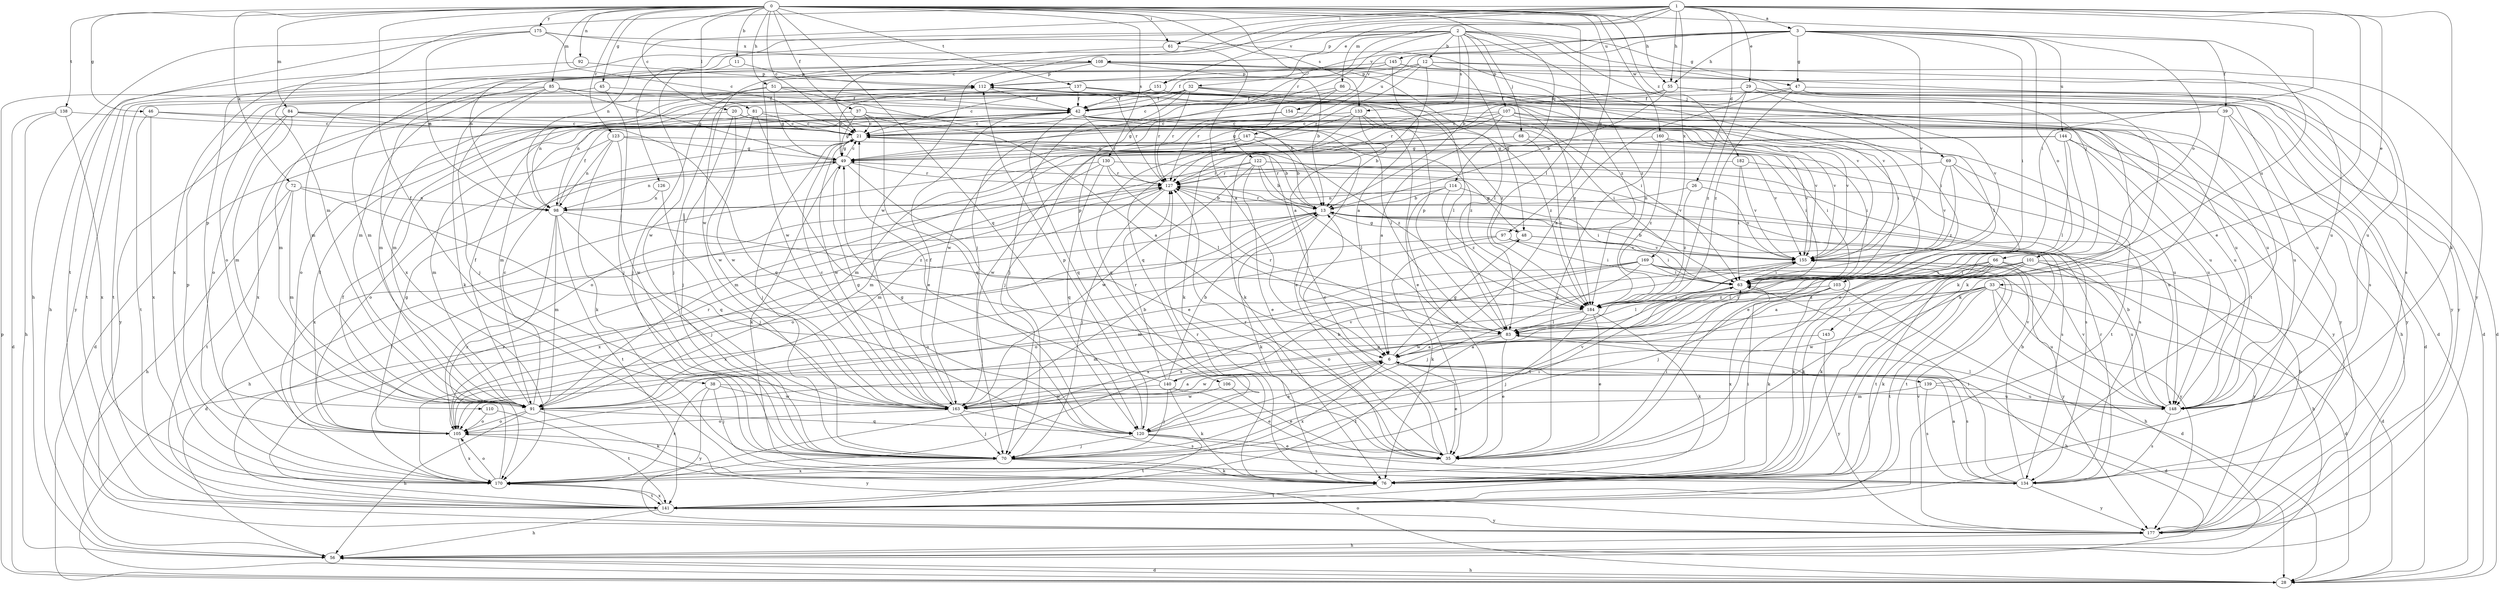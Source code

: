 strict digraph  {
0;
1;
2;
3;
6;
11;
12;
13;
20;
21;
26;
28;
29;
32;
33;
35;
37;
38;
39;
42;
45;
46;
47;
48;
49;
51;
55;
56;
61;
63;
66;
68;
69;
70;
72;
76;
81;
83;
84;
85;
86;
91;
92;
97;
98;
101;
103;
105;
106;
107;
108;
110;
112;
114;
120;
122;
123;
126;
127;
130;
133;
134;
137;
138;
139;
140;
141;
143;
144;
145;
147;
148;
151;
154;
155;
160;
163;
169;
170;
175;
177;
182;
184;
0 -> 11  [label=b];
0 -> 20  [label=c];
0 -> 21  [label=c];
0 -> 37  [label=f];
0 -> 38  [label=f];
0 -> 45  [label=g];
0 -> 46  [label=g];
0 -> 51  [label=h];
0 -> 55  [label=h];
0 -> 61  [label=i];
0 -> 72  [label=k];
0 -> 81  [label=l];
0 -> 83  [label=l];
0 -> 84  [label=m];
0 -> 85  [label=m];
0 -> 92  [label=n];
0 -> 97  [label=n];
0 -> 114  [label=q];
0 -> 120  [label=q];
0 -> 122  [label=r];
0 -> 123  [label=r];
0 -> 130  [label=s];
0 -> 133  [label=s];
0 -> 137  [label=t];
0 -> 138  [label=t];
0 -> 143  [label=u];
0 -> 160  [label=w];
0 -> 175  [label=y];
0 -> 182  [label=z];
1 -> 3  [label=a];
1 -> 21  [label=c];
1 -> 26  [label=d];
1 -> 29  [label=e];
1 -> 32  [label=e];
1 -> 33  [label=e];
1 -> 35  [label=e];
1 -> 55  [label=h];
1 -> 61  [label=i];
1 -> 63  [label=i];
1 -> 76  [label=k];
1 -> 86  [label=m];
1 -> 91  [label=m];
1 -> 98  [label=n];
1 -> 151  [label=v];
1 -> 163  [label=w];
1 -> 169  [label=x];
2 -> 12  [label=b];
2 -> 13  [label=b];
2 -> 47  [label=g];
2 -> 66  [label=j];
2 -> 68  [label=j];
2 -> 69  [label=j];
2 -> 70  [label=j];
2 -> 98  [label=n];
2 -> 106  [label=p];
2 -> 107  [label=p];
2 -> 108  [label=p];
2 -> 110  [label=p];
2 -> 126  [label=r];
2 -> 133  [label=s];
2 -> 184  [label=z];
3 -> 39  [label=f];
3 -> 47  [label=g];
3 -> 55  [label=h];
3 -> 63  [label=i];
3 -> 101  [label=o];
3 -> 103  [label=o];
3 -> 144  [label=u];
3 -> 145  [label=u];
3 -> 147  [label=u];
3 -> 151  [label=v];
3 -> 154  [label=v];
3 -> 155  [label=v];
6 -> 28  [label=d];
6 -> 35  [label=e];
6 -> 48  [label=g];
6 -> 134  [label=s];
6 -> 139  [label=t];
6 -> 140  [label=t];
6 -> 163  [label=w];
6 -> 170  [label=x];
11 -> 112  [label=p];
11 -> 163  [label=w];
12 -> 6  [label=a];
12 -> 42  [label=f];
12 -> 48  [label=g];
12 -> 91  [label=m];
12 -> 112  [label=p];
12 -> 127  [label=r];
12 -> 134  [label=s];
12 -> 148  [label=u];
13 -> 48  [label=g];
13 -> 56  [label=h];
13 -> 76  [label=k];
13 -> 105  [label=o];
13 -> 127  [label=r];
13 -> 170  [label=x];
20 -> 21  [label=c];
20 -> 35  [label=e];
20 -> 70  [label=j];
20 -> 155  [label=v];
20 -> 163  [label=w];
20 -> 170  [label=x];
21 -> 49  [label=g];
21 -> 63  [label=i];
21 -> 70  [label=j];
21 -> 155  [label=v];
21 -> 163  [label=w];
21 -> 184  [label=z];
26 -> 98  [label=n];
26 -> 155  [label=v];
26 -> 184  [label=z];
28 -> 56  [label=h];
28 -> 105  [label=o];
28 -> 112  [label=p];
29 -> 42  [label=f];
29 -> 127  [label=r];
29 -> 155  [label=v];
29 -> 177  [label=y];
29 -> 184  [label=z];
32 -> 21  [label=c];
32 -> 42  [label=f];
32 -> 70  [label=j];
32 -> 83  [label=l];
32 -> 98  [label=n];
32 -> 105  [label=o];
32 -> 127  [label=r];
32 -> 141  [label=t];
32 -> 184  [label=z];
33 -> 28  [label=d];
33 -> 56  [label=h];
33 -> 76  [label=k];
33 -> 83  [label=l];
33 -> 105  [label=o];
33 -> 141  [label=t];
33 -> 148  [label=u];
33 -> 163  [label=w];
33 -> 184  [label=z];
35 -> 13  [label=b];
35 -> 21  [label=c];
35 -> 63  [label=i];
35 -> 127  [label=r];
37 -> 6  [label=a];
37 -> 21  [label=c];
37 -> 28  [label=d];
37 -> 49  [label=g];
37 -> 120  [label=q];
37 -> 155  [label=v];
38 -> 70  [label=j];
38 -> 148  [label=u];
38 -> 163  [label=w];
38 -> 170  [label=x];
38 -> 177  [label=y];
39 -> 21  [label=c];
39 -> 49  [label=g];
39 -> 76  [label=k];
39 -> 148  [label=u];
39 -> 177  [label=y];
42 -> 21  [label=c];
42 -> 56  [label=h];
42 -> 63  [label=i];
42 -> 83  [label=l];
42 -> 91  [label=m];
42 -> 120  [label=q];
42 -> 127  [label=r];
42 -> 155  [label=v];
45 -> 42  [label=f];
45 -> 70  [label=j];
45 -> 141  [label=t];
46 -> 21  [label=c];
46 -> 141  [label=t];
46 -> 148  [label=u];
46 -> 170  [label=x];
47 -> 6  [label=a];
47 -> 28  [label=d];
47 -> 42  [label=f];
47 -> 76  [label=k];
47 -> 177  [label=y];
47 -> 184  [label=z];
48 -> 49  [label=g];
48 -> 63  [label=i];
48 -> 76  [label=k];
48 -> 155  [label=v];
49 -> 21  [label=c];
49 -> 35  [label=e];
49 -> 76  [label=k];
49 -> 98  [label=n];
49 -> 105  [label=o];
49 -> 112  [label=p];
49 -> 127  [label=r];
51 -> 13  [label=b];
51 -> 42  [label=f];
51 -> 49  [label=g];
51 -> 63  [label=i];
51 -> 70  [label=j];
51 -> 91  [label=m];
55 -> 13  [label=b];
55 -> 28  [label=d];
55 -> 42  [label=f];
55 -> 120  [label=q];
55 -> 134  [label=s];
56 -> 28  [label=d];
61 -> 6  [label=a];
61 -> 163  [label=w];
63 -> 83  [label=l];
63 -> 184  [label=z];
66 -> 28  [label=d];
66 -> 63  [label=i];
66 -> 70  [label=j];
66 -> 76  [label=k];
66 -> 83  [label=l];
66 -> 141  [label=t];
66 -> 170  [label=x];
66 -> 177  [label=y];
68 -> 49  [label=g];
68 -> 63  [label=i];
68 -> 105  [label=o];
68 -> 184  [label=z];
69 -> 35  [label=e];
69 -> 127  [label=r];
69 -> 141  [label=t];
69 -> 155  [label=v];
69 -> 184  [label=z];
70 -> 63  [label=i];
70 -> 76  [label=k];
70 -> 134  [label=s];
70 -> 170  [label=x];
72 -> 56  [label=h];
72 -> 91  [label=m];
72 -> 98  [label=n];
72 -> 120  [label=q];
72 -> 141  [label=t];
76 -> 63  [label=i];
76 -> 127  [label=r];
76 -> 141  [label=t];
81 -> 21  [label=c];
81 -> 35  [label=e];
81 -> 63  [label=i];
81 -> 105  [label=o];
81 -> 163  [label=w];
83 -> 6  [label=a];
83 -> 35  [label=e];
83 -> 56  [label=h];
83 -> 112  [label=p];
83 -> 127  [label=r];
83 -> 141  [label=t];
84 -> 21  [label=c];
84 -> 91  [label=m];
84 -> 105  [label=o];
84 -> 120  [label=q];
84 -> 177  [label=y];
84 -> 184  [label=z];
85 -> 42  [label=f];
85 -> 49  [label=g];
85 -> 70  [label=j];
85 -> 76  [label=k];
85 -> 91  [label=m];
85 -> 148  [label=u];
85 -> 177  [label=y];
86 -> 42  [label=f];
86 -> 63  [label=i];
86 -> 76  [label=k];
86 -> 127  [label=r];
86 -> 163  [label=w];
91 -> 21  [label=c];
91 -> 42  [label=f];
91 -> 56  [label=h];
91 -> 76  [label=k];
91 -> 105  [label=o];
91 -> 120  [label=q];
92 -> 56  [label=h];
92 -> 112  [label=p];
97 -> 28  [label=d];
97 -> 63  [label=i];
97 -> 155  [label=v];
97 -> 170  [label=x];
98 -> 42  [label=f];
98 -> 70  [label=j];
98 -> 91  [label=m];
98 -> 141  [label=t];
98 -> 170  [label=x];
98 -> 184  [label=z];
101 -> 6  [label=a];
101 -> 56  [label=h];
101 -> 63  [label=i];
101 -> 76  [label=k];
101 -> 83  [label=l];
101 -> 105  [label=o];
101 -> 148  [label=u];
101 -> 177  [label=y];
103 -> 28  [label=d];
103 -> 76  [label=k];
103 -> 163  [label=w];
103 -> 170  [label=x];
103 -> 184  [label=z];
105 -> 42  [label=f];
105 -> 49  [label=g];
105 -> 127  [label=r];
105 -> 170  [label=x];
105 -> 177  [label=y];
106 -> 35  [label=e];
106 -> 163  [label=w];
107 -> 6  [label=a];
107 -> 21  [label=c];
107 -> 28  [label=d];
107 -> 63  [label=i];
107 -> 76  [label=k];
107 -> 120  [label=q];
107 -> 177  [label=y];
108 -> 13  [label=b];
108 -> 83  [label=l];
108 -> 91  [label=m];
108 -> 112  [label=p];
108 -> 148  [label=u];
108 -> 155  [label=v];
108 -> 163  [label=w];
108 -> 170  [label=x];
110 -> 105  [label=o];
110 -> 141  [label=t];
112 -> 42  [label=f];
112 -> 127  [label=r];
112 -> 141  [label=t];
112 -> 184  [label=z];
114 -> 13  [label=b];
114 -> 35  [label=e];
114 -> 63  [label=i];
114 -> 98  [label=n];
114 -> 184  [label=z];
120 -> 6  [label=a];
120 -> 35  [label=e];
120 -> 49  [label=g];
120 -> 70  [label=j];
120 -> 112  [label=p];
120 -> 134  [label=s];
120 -> 141  [label=t];
120 -> 155  [label=v];
122 -> 13  [label=b];
122 -> 35  [label=e];
122 -> 83  [label=l];
122 -> 91  [label=m];
122 -> 127  [label=r];
122 -> 134  [label=s];
122 -> 148  [label=u];
122 -> 163  [label=w];
123 -> 13  [label=b];
123 -> 49  [label=g];
123 -> 76  [label=k];
123 -> 91  [label=m];
123 -> 98  [label=n];
123 -> 163  [label=w];
126 -> 70  [label=j];
126 -> 98  [label=n];
127 -> 13  [label=b];
127 -> 70  [label=j];
127 -> 91  [label=m];
127 -> 134  [label=s];
127 -> 141  [label=t];
130 -> 83  [label=l];
130 -> 91  [label=m];
130 -> 120  [label=q];
130 -> 127  [label=r];
130 -> 155  [label=v];
130 -> 170  [label=x];
133 -> 13  [label=b];
133 -> 21  [label=c];
133 -> 35  [label=e];
133 -> 49  [label=g];
133 -> 76  [label=k];
133 -> 184  [label=z];
134 -> 6  [label=a];
134 -> 13  [label=b];
134 -> 63  [label=i];
134 -> 127  [label=r];
134 -> 177  [label=y];
137 -> 42  [label=f];
137 -> 70  [label=j];
137 -> 83  [label=l];
137 -> 98  [label=n];
137 -> 127  [label=r];
137 -> 148  [label=u];
138 -> 21  [label=c];
138 -> 28  [label=d];
138 -> 56  [label=h];
138 -> 170  [label=x];
139 -> 91  [label=m];
139 -> 134  [label=s];
139 -> 148  [label=u];
139 -> 155  [label=v];
140 -> 13  [label=b];
140 -> 21  [label=c];
140 -> 35  [label=e];
140 -> 70  [label=j];
140 -> 76  [label=k];
140 -> 127  [label=r];
140 -> 155  [label=v];
140 -> 163  [label=w];
141 -> 56  [label=h];
141 -> 127  [label=r];
141 -> 170  [label=x];
141 -> 177  [label=y];
143 -> 6  [label=a];
143 -> 177  [label=y];
144 -> 35  [label=e];
144 -> 49  [label=g];
144 -> 83  [label=l];
144 -> 148  [label=u];
144 -> 163  [label=w];
144 -> 177  [label=y];
145 -> 6  [label=a];
145 -> 91  [label=m];
145 -> 112  [label=p];
145 -> 155  [label=v];
145 -> 170  [label=x];
145 -> 177  [label=y];
147 -> 13  [label=b];
147 -> 49  [label=g];
147 -> 63  [label=i];
147 -> 91  [label=m];
148 -> 13  [label=b];
148 -> 83  [label=l];
148 -> 134  [label=s];
148 -> 155  [label=v];
151 -> 21  [label=c];
151 -> 28  [label=d];
151 -> 42  [label=f];
151 -> 91  [label=m];
151 -> 148  [label=u];
154 -> 21  [label=c];
154 -> 70  [label=j];
154 -> 148  [label=u];
155 -> 13  [label=b];
155 -> 63  [label=i];
155 -> 105  [label=o];
160 -> 35  [label=e];
160 -> 49  [label=g];
160 -> 148  [label=u];
160 -> 155  [label=v];
160 -> 184  [label=z];
163 -> 6  [label=a];
163 -> 13  [label=b];
163 -> 21  [label=c];
163 -> 42  [label=f];
163 -> 49  [label=g];
163 -> 70  [label=j];
163 -> 105  [label=o];
163 -> 134  [label=s];
169 -> 63  [label=i];
169 -> 70  [label=j];
169 -> 76  [label=k];
169 -> 91  [label=m];
169 -> 105  [label=o];
169 -> 141  [label=t];
169 -> 170  [label=x];
169 -> 177  [label=y];
170 -> 42  [label=f];
170 -> 105  [label=o];
170 -> 112  [label=p];
170 -> 141  [label=t];
175 -> 21  [label=c];
175 -> 56  [label=h];
175 -> 98  [label=n];
175 -> 141  [label=t];
175 -> 184  [label=z];
175 -> 108  [label=x];
177 -> 13  [label=b];
177 -> 56  [label=h];
177 -> 155  [label=v];
182 -> 63  [label=i];
182 -> 127  [label=r];
182 -> 134  [label=s];
182 -> 155  [label=v];
184 -> 35  [label=e];
184 -> 70  [label=j];
184 -> 76  [label=k];
184 -> 83  [label=l];
184 -> 91  [label=m];
}
